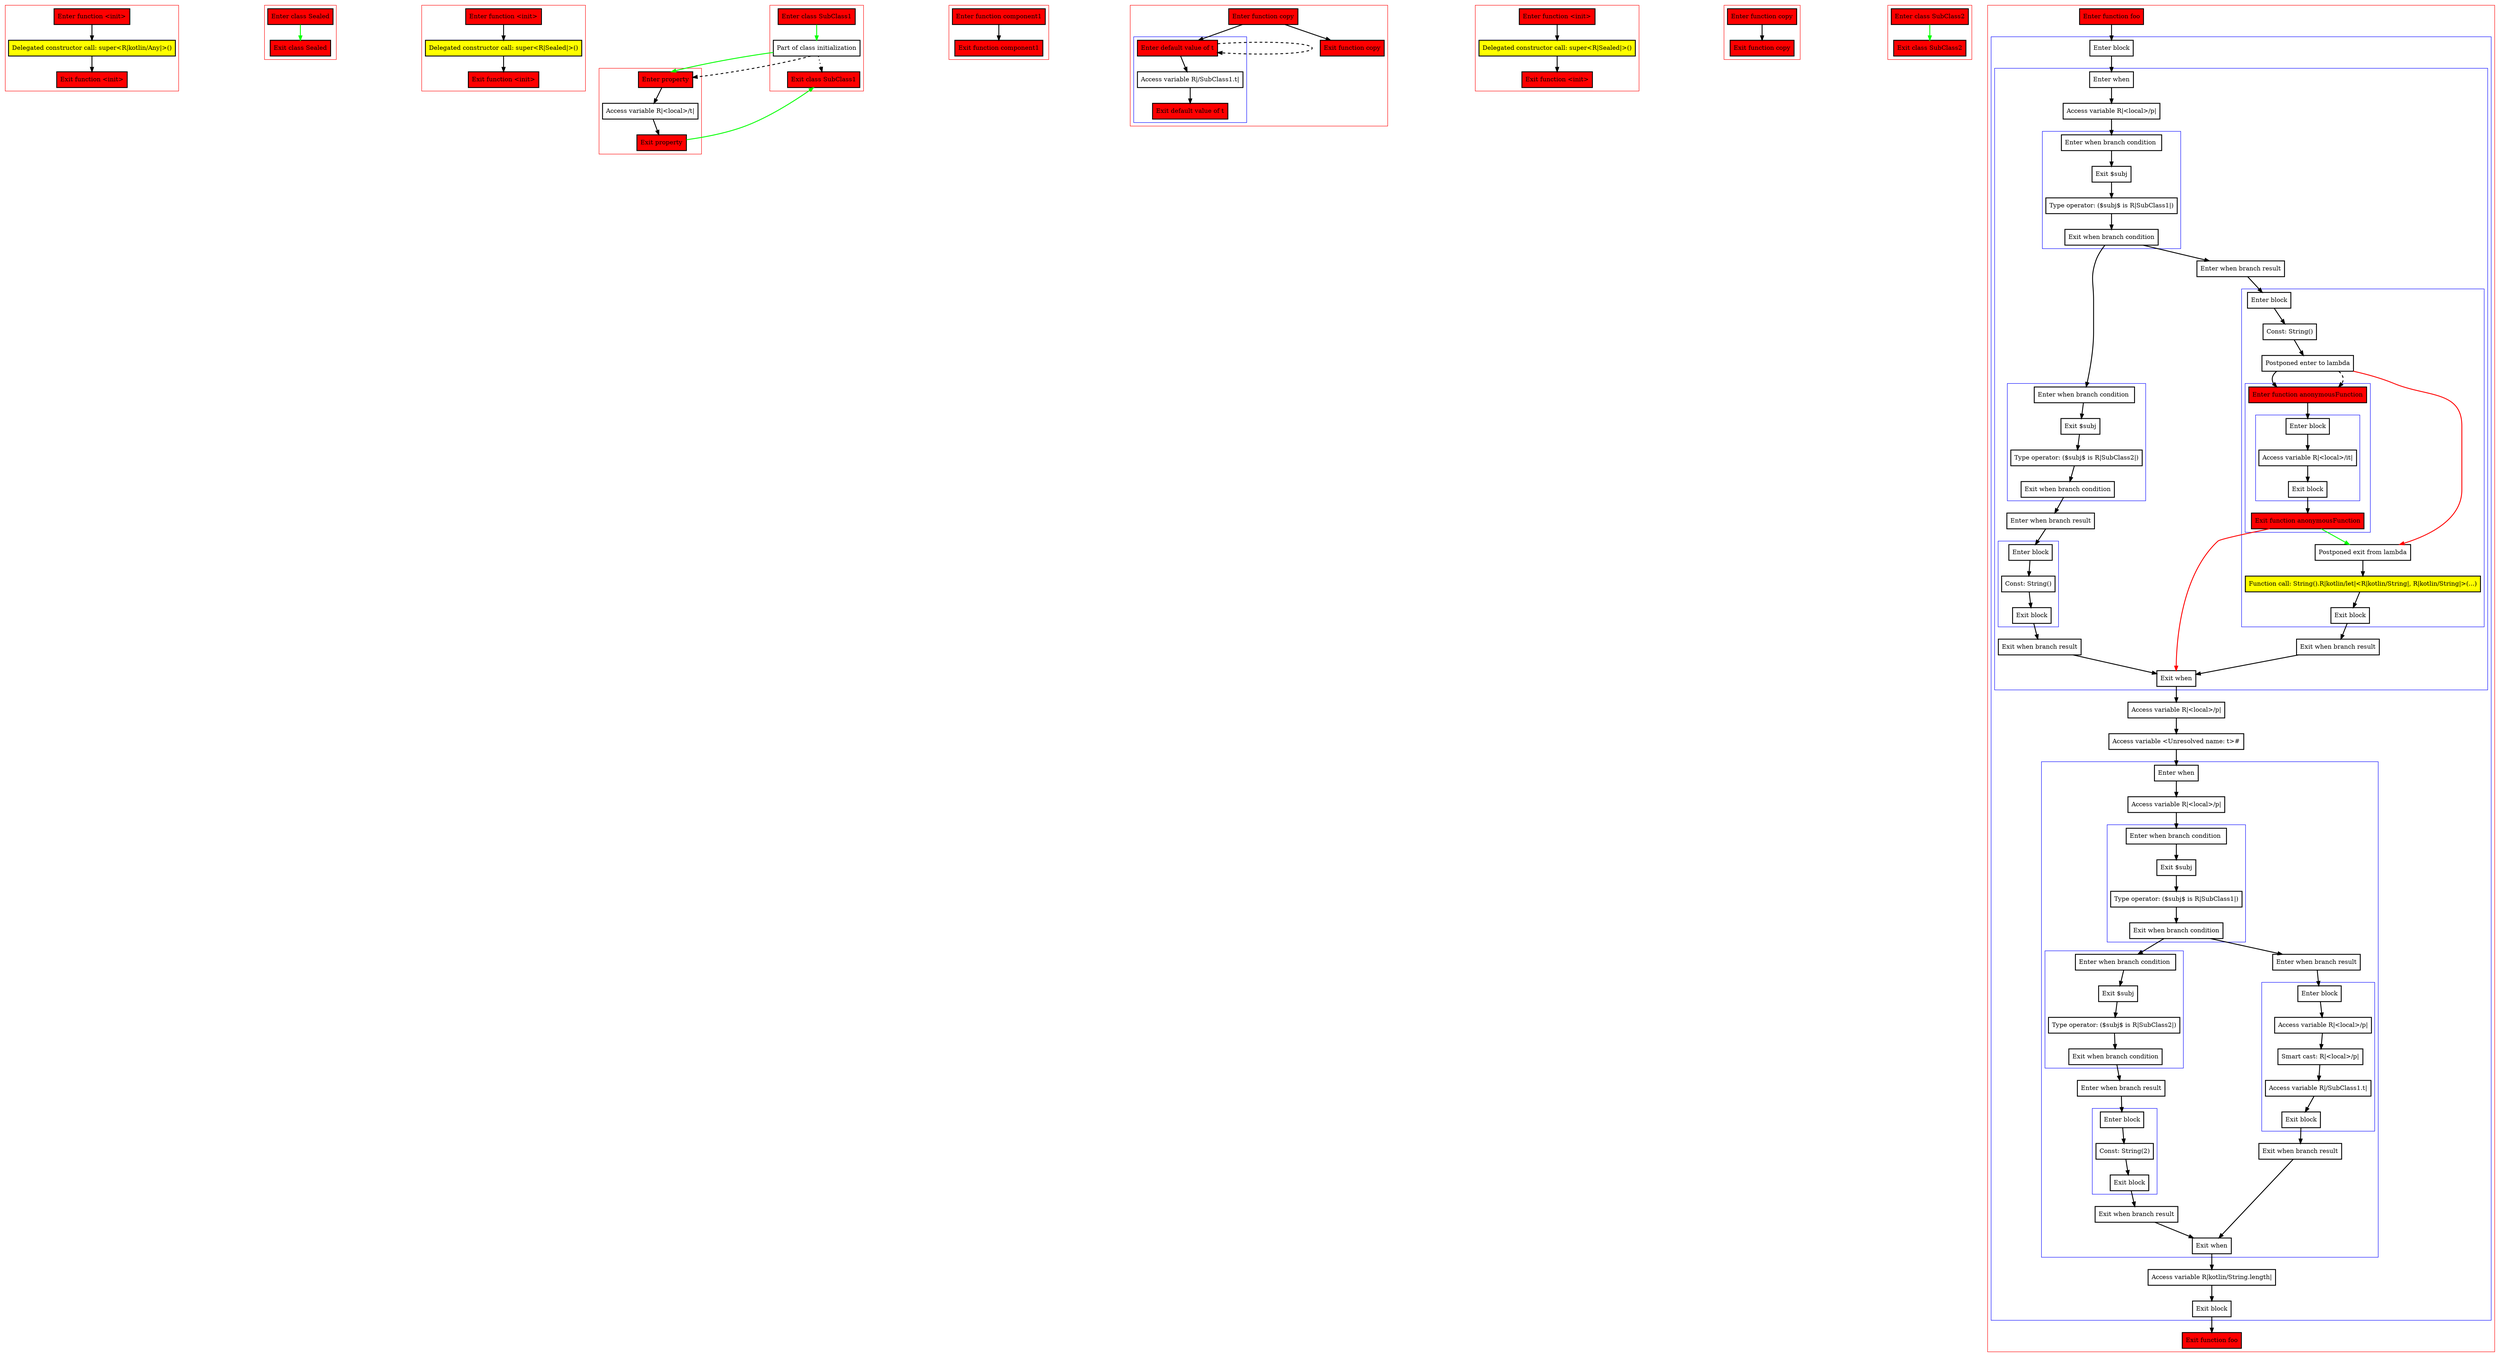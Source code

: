 digraph lambdaInWhenBranch_kt {
    graph [nodesep=3]
    node [shape=box penwidth=2]
    edge [penwidth=2]

    subgraph cluster_0 {
        color=red
        0 [label="Enter function <init>" style="filled" fillcolor=red];
        1 [label="Delegated constructor call: super<R|kotlin/Any|>()" style="filled" fillcolor=yellow];
        2 [label="Exit function <init>" style="filled" fillcolor=red];
    }
    0 -> {1};
    1 -> {2};

    subgraph cluster_1 {
        color=red
        3 [label="Enter class Sealed" style="filled" fillcolor=red];
        4 [label="Exit class Sealed" style="filled" fillcolor=red];
    }
    3 -> {4} [color=green];

    subgraph cluster_2 {
        color=red
        5 [label="Enter function <init>" style="filled" fillcolor=red];
        6 [label="Delegated constructor call: super<R|Sealed|>()" style="filled" fillcolor=yellow];
        7 [label="Exit function <init>" style="filled" fillcolor=red];
    }
    5 -> {6};
    6 -> {7};

    subgraph cluster_3 {
        color=red
        8 [label="Enter property" style="filled" fillcolor=red];
        9 [label="Access variable R|<local>/t|"];
        10 [label="Exit property" style="filled" fillcolor=red];
    }
    8 -> {9};
    9 -> {10};
    10 -> {20} [color=green];

    subgraph cluster_4 {
        color=red
        11 [label="Enter function component1" style="filled" fillcolor=red];
        12 [label="Exit function component1" style="filled" fillcolor=red];
    }
    11 -> {12};

    subgraph cluster_5 {
        color=red
        13 [label="Enter function copy" style="filled" fillcolor=red];
        subgraph cluster_6 {
            color=blue
            15 [label="Enter default value of t" style="filled" fillcolor=red];
            16 [label="Access variable R|/SubClass1.t|"];
            17 [label="Exit default value of t" style="filled" fillcolor=red];
        }
        14 [label="Exit function copy" style="filled" fillcolor=red];
    }
    13 -> {15 14};
    15 -> {16};
    15 -> {15} [style=dashed];
    16 -> {17};

    subgraph cluster_7 {
        color=red
        18 [label="Enter class SubClass1" style="filled" fillcolor=red];
        19 [label="Part of class initialization"];
        20 [label="Exit class SubClass1" style="filled" fillcolor=red];
    }
    18 -> {19} [color=green];
    19 -> {20} [style=dotted];
    19 -> {8} [color=green];
    19 -> {8} [style=dashed];

    subgraph cluster_8 {
        color=red
        21 [label="Enter function <init>" style="filled" fillcolor=red];
        22 [label="Delegated constructor call: super<R|Sealed|>()" style="filled" fillcolor=yellow];
        23 [label="Exit function <init>" style="filled" fillcolor=red];
    }
    21 -> {22};
    22 -> {23};

    subgraph cluster_9 {
        color=red
        24 [label="Enter function copy" style="filled" fillcolor=red];
        25 [label="Exit function copy" style="filled" fillcolor=red];
    }
    24 -> {25};

    subgraph cluster_10 {
        color=red
        26 [label="Enter class SubClass2" style="filled" fillcolor=red];
        27 [label="Exit class SubClass2" style="filled" fillcolor=red];
    }
    26 -> {27} [color=green];

    subgraph cluster_11 {
        color=red
        28 [label="Enter function foo" style="filled" fillcolor=red];
        subgraph cluster_12 {
            color=blue
            29 [label="Enter block"];
            subgraph cluster_13 {
                color=blue
                30 [label="Enter when"];
                31 [label="Access variable R|<local>/p|"];
                subgraph cluster_14 {
                    color=blue
                    32 [label="Enter when branch condition "];
                    33 [label="Exit $subj"];
                    34 [label="Type operator: ($subj$ is R|SubClass1|)"];
                    35 [label="Exit when branch condition"];
                }
                subgraph cluster_15 {
                    color=blue
                    36 [label="Enter when branch condition "];
                    37 [label="Exit $subj"];
                    38 [label="Type operator: ($subj$ is R|SubClass2|)"];
                    39 [label="Exit when branch condition"];
                }
                40 [label="Enter when branch result"];
                subgraph cluster_16 {
                    color=blue
                    41 [label="Enter block"];
                    42 [label="Const: String()"];
                    43 [label="Exit block"];
                }
                44 [label="Exit when branch result"];
                45 [label="Enter when branch result"];
                subgraph cluster_17 {
                    color=blue
                    46 [label="Enter block"];
                    47 [label="Const: String()"];
                    48 [label="Postponed enter to lambda"];
                    subgraph cluster_18 {
                        color=blue
                        82 [label="Enter function anonymousFunction" style="filled" fillcolor=red];
                        subgraph cluster_19 {
                            color=blue
                            83 [label="Enter block"];
                            84 [label="Access variable R|<local>/it|"];
                            85 [label="Exit block"];
                        }
                        86 [label="Exit function anonymousFunction" style="filled" fillcolor=red];
                    }
                    49 [label="Postponed exit from lambda"];
                    50 [label="Function call: String().R|kotlin/let|<R|kotlin/String|, R|kotlin/String|>(...)" style="filled" fillcolor=yellow];
                    51 [label="Exit block"];
                }
                52 [label="Exit when branch result"];
                53 [label="Exit when"];
            }
            54 [label="Access variable R|<local>/p|"];
            55 [label="Access variable <Unresolved name: t>#"];
            subgraph cluster_20 {
                color=blue
                56 [label="Enter when"];
                57 [label="Access variable R|<local>/p|"];
                subgraph cluster_21 {
                    color=blue
                    58 [label="Enter when branch condition "];
                    59 [label="Exit $subj"];
                    60 [label="Type operator: ($subj$ is R|SubClass1|)"];
                    61 [label="Exit when branch condition"];
                }
                subgraph cluster_22 {
                    color=blue
                    62 [label="Enter when branch condition "];
                    63 [label="Exit $subj"];
                    64 [label="Type operator: ($subj$ is R|SubClass2|)"];
                    65 [label="Exit when branch condition"];
                }
                66 [label="Enter when branch result"];
                subgraph cluster_23 {
                    color=blue
                    67 [label="Enter block"];
                    68 [label="Const: String(2)"];
                    69 [label="Exit block"];
                }
                70 [label="Exit when branch result"];
                71 [label="Enter when branch result"];
                subgraph cluster_24 {
                    color=blue
                    72 [label="Enter block"];
                    73 [label="Access variable R|<local>/p|"];
                    74 [label="Smart cast: R|<local>/p|"];
                    75 [label="Access variable R|/SubClass1.t|"];
                    76 [label="Exit block"];
                }
                77 [label="Exit when branch result"];
                78 [label="Exit when"];
            }
            79 [label="Access variable R|kotlin/String.length|"];
            80 [label="Exit block"];
        }
        81 [label="Exit function foo" style="filled" fillcolor=red];
    }
    28 -> {29};
    29 -> {30};
    30 -> {31};
    31 -> {32};
    32 -> {33};
    33 -> {34};
    34 -> {35};
    35 -> {45 36};
    36 -> {37};
    37 -> {38};
    38 -> {39};
    39 -> {40};
    40 -> {41};
    41 -> {42};
    42 -> {43};
    43 -> {44};
    44 -> {53};
    45 -> {46};
    46 -> {47};
    47 -> {48};
    48 -> {82};
    48 -> {49} [color=red];
    48 -> {82} [style=dashed];
    49 -> {50};
    50 -> {51};
    51 -> {52};
    52 -> {53};
    53 -> {54};
    54 -> {55};
    55 -> {56};
    56 -> {57};
    57 -> {58};
    58 -> {59};
    59 -> {60};
    60 -> {61};
    61 -> {71 62};
    62 -> {63};
    63 -> {64};
    64 -> {65};
    65 -> {66};
    66 -> {67};
    67 -> {68};
    68 -> {69};
    69 -> {70};
    70 -> {78};
    71 -> {72};
    72 -> {73};
    73 -> {74};
    74 -> {75};
    75 -> {76};
    76 -> {77};
    77 -> {78};
    78 -> {79};
    79 -> {80};
    80 -> {81};
    82 -> {83};
    83 -> {84};
    84 -> {85};
    85 -> {86};
    86 -> {53} [color=red];
    86 -> {49} [color=green];

}
